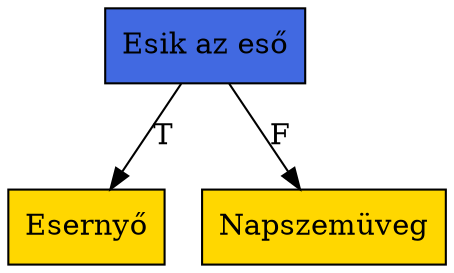 digraph decision_trees {
    graph [dpi=300]
    rankdir="TD"
    
    root [shape="rectangle", label="Esik az eső", style="filled", fillcolor="royalblue"]
    node_1 [shape="rectangle", label="Esernyő", style="filled", fillcolor="gold"]
    node_2 [shape="rectangle", label="Napszemüveg", style="filled", fillcolor="gold"]
    root -> node_1 [label="T"]
    root -> node_2 [label="F"]
}